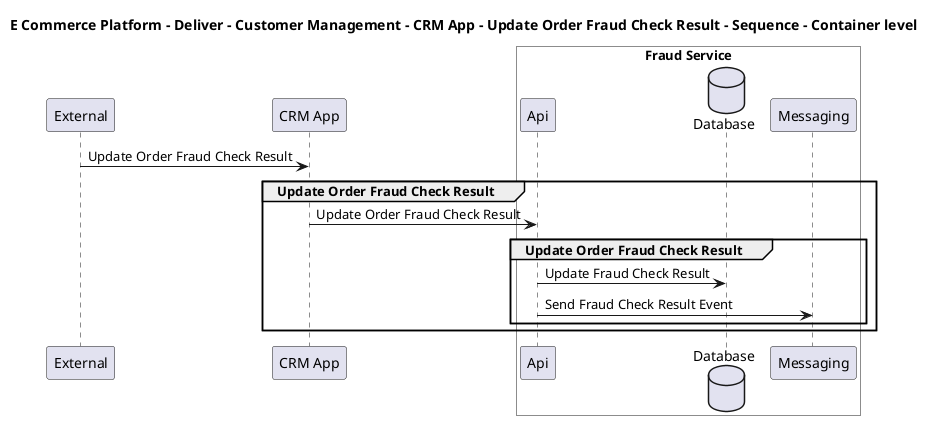 @startuml

title E Commerce Platform - Deliver - Customer Management - CRM App - Update Order Fraud Check Result - Sequence - Container level

participant "External" as C4InterFlow.SoftwareSystems.ExternalSystem
participant "CRM App" as ECommercePlatform.Deliver.CustomerManagement.SoftwareSystems.CRMApp

box "Fraud Service" #White
    participant "Api" as ECommercePlatform.Deliver.FraudManagement.SoftwareSystems.FraudService.Containers.Api
    database "Database" as ECommercePlatform.Deliver.FraudManagement.SoftwareSystems.FraudService.Containers.Database
    participant "Messaging" as ECommercePlatform.Deliver.FraudManagement.SoftwareSystems.FraudService.Containers.Messaging
end box


C4InterFlow.SoftwareSystems.ExternalSystem -> ECommercePlatform.Deliver.CustomerManagement.SoftwareSystems.CRMApp : Update Order Fraud Check Result
group Update Order Fraud Check Result
ECommercePlatform.Deliver.CustomerManagement.SoftwareSystems.CRMApp -> ECommercePlatform.Deliver.FraudManagement.SoftwareSystems.FraudService.Containers.Api : Update Order Fraud Check Result
group Update Order Fraud Check Result
ECommercePlatform.Deliver.FraudManagement.SoftwareSystems.FraudService.Containers.Api -> ECommercePlatform.Deliver.FraudManagement.SoftwareSystems.FraudService.Containers.Database : Update Fraud Check Result
ECommercePlatform.Deliver.FraudManagement.SoftwareSystems.FraudService.Containers.Api -> ECommercePlatform.Deliver.FraudManagement.SoftwareSystems.FraudService.Containers.Messaging : Send Fraud Check Result Event
end
end


@enduml
